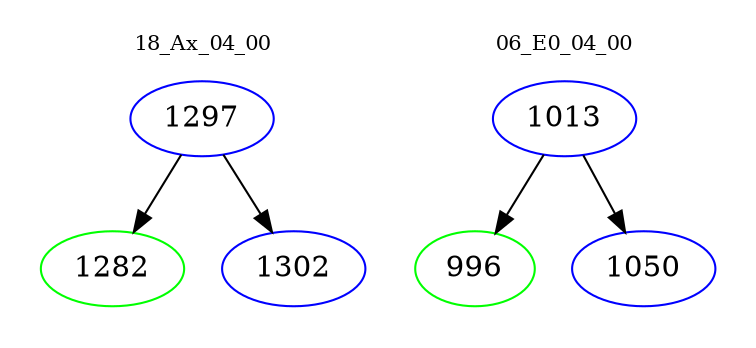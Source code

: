 digraph{
subgraph cluster_0 {
color = white
label = "18_Ax_04_00";
fontsize=10;
T0_1297 [label="1297", color="blue"]
T0_1297 -> T0_1282 [color="black"]
T0_1282 [label="1282", color="green"]
T0_1297 -> T0_1302 [color="black"]
T0_1302 [label="1302", color="blue"]
}
subgraph cluster_1 {
color = white
label = "06_E0_04_00";
fontsize=10;
T1_1013 [label="1013", color="blue"]
T1_1013 -> T1_996 [color="black"]
T1_996 [label="996", color="green"]
T1_1013 -> T1_1050 [color="black"]
T1_1050 [label="1050", color="blue"]
}
}
